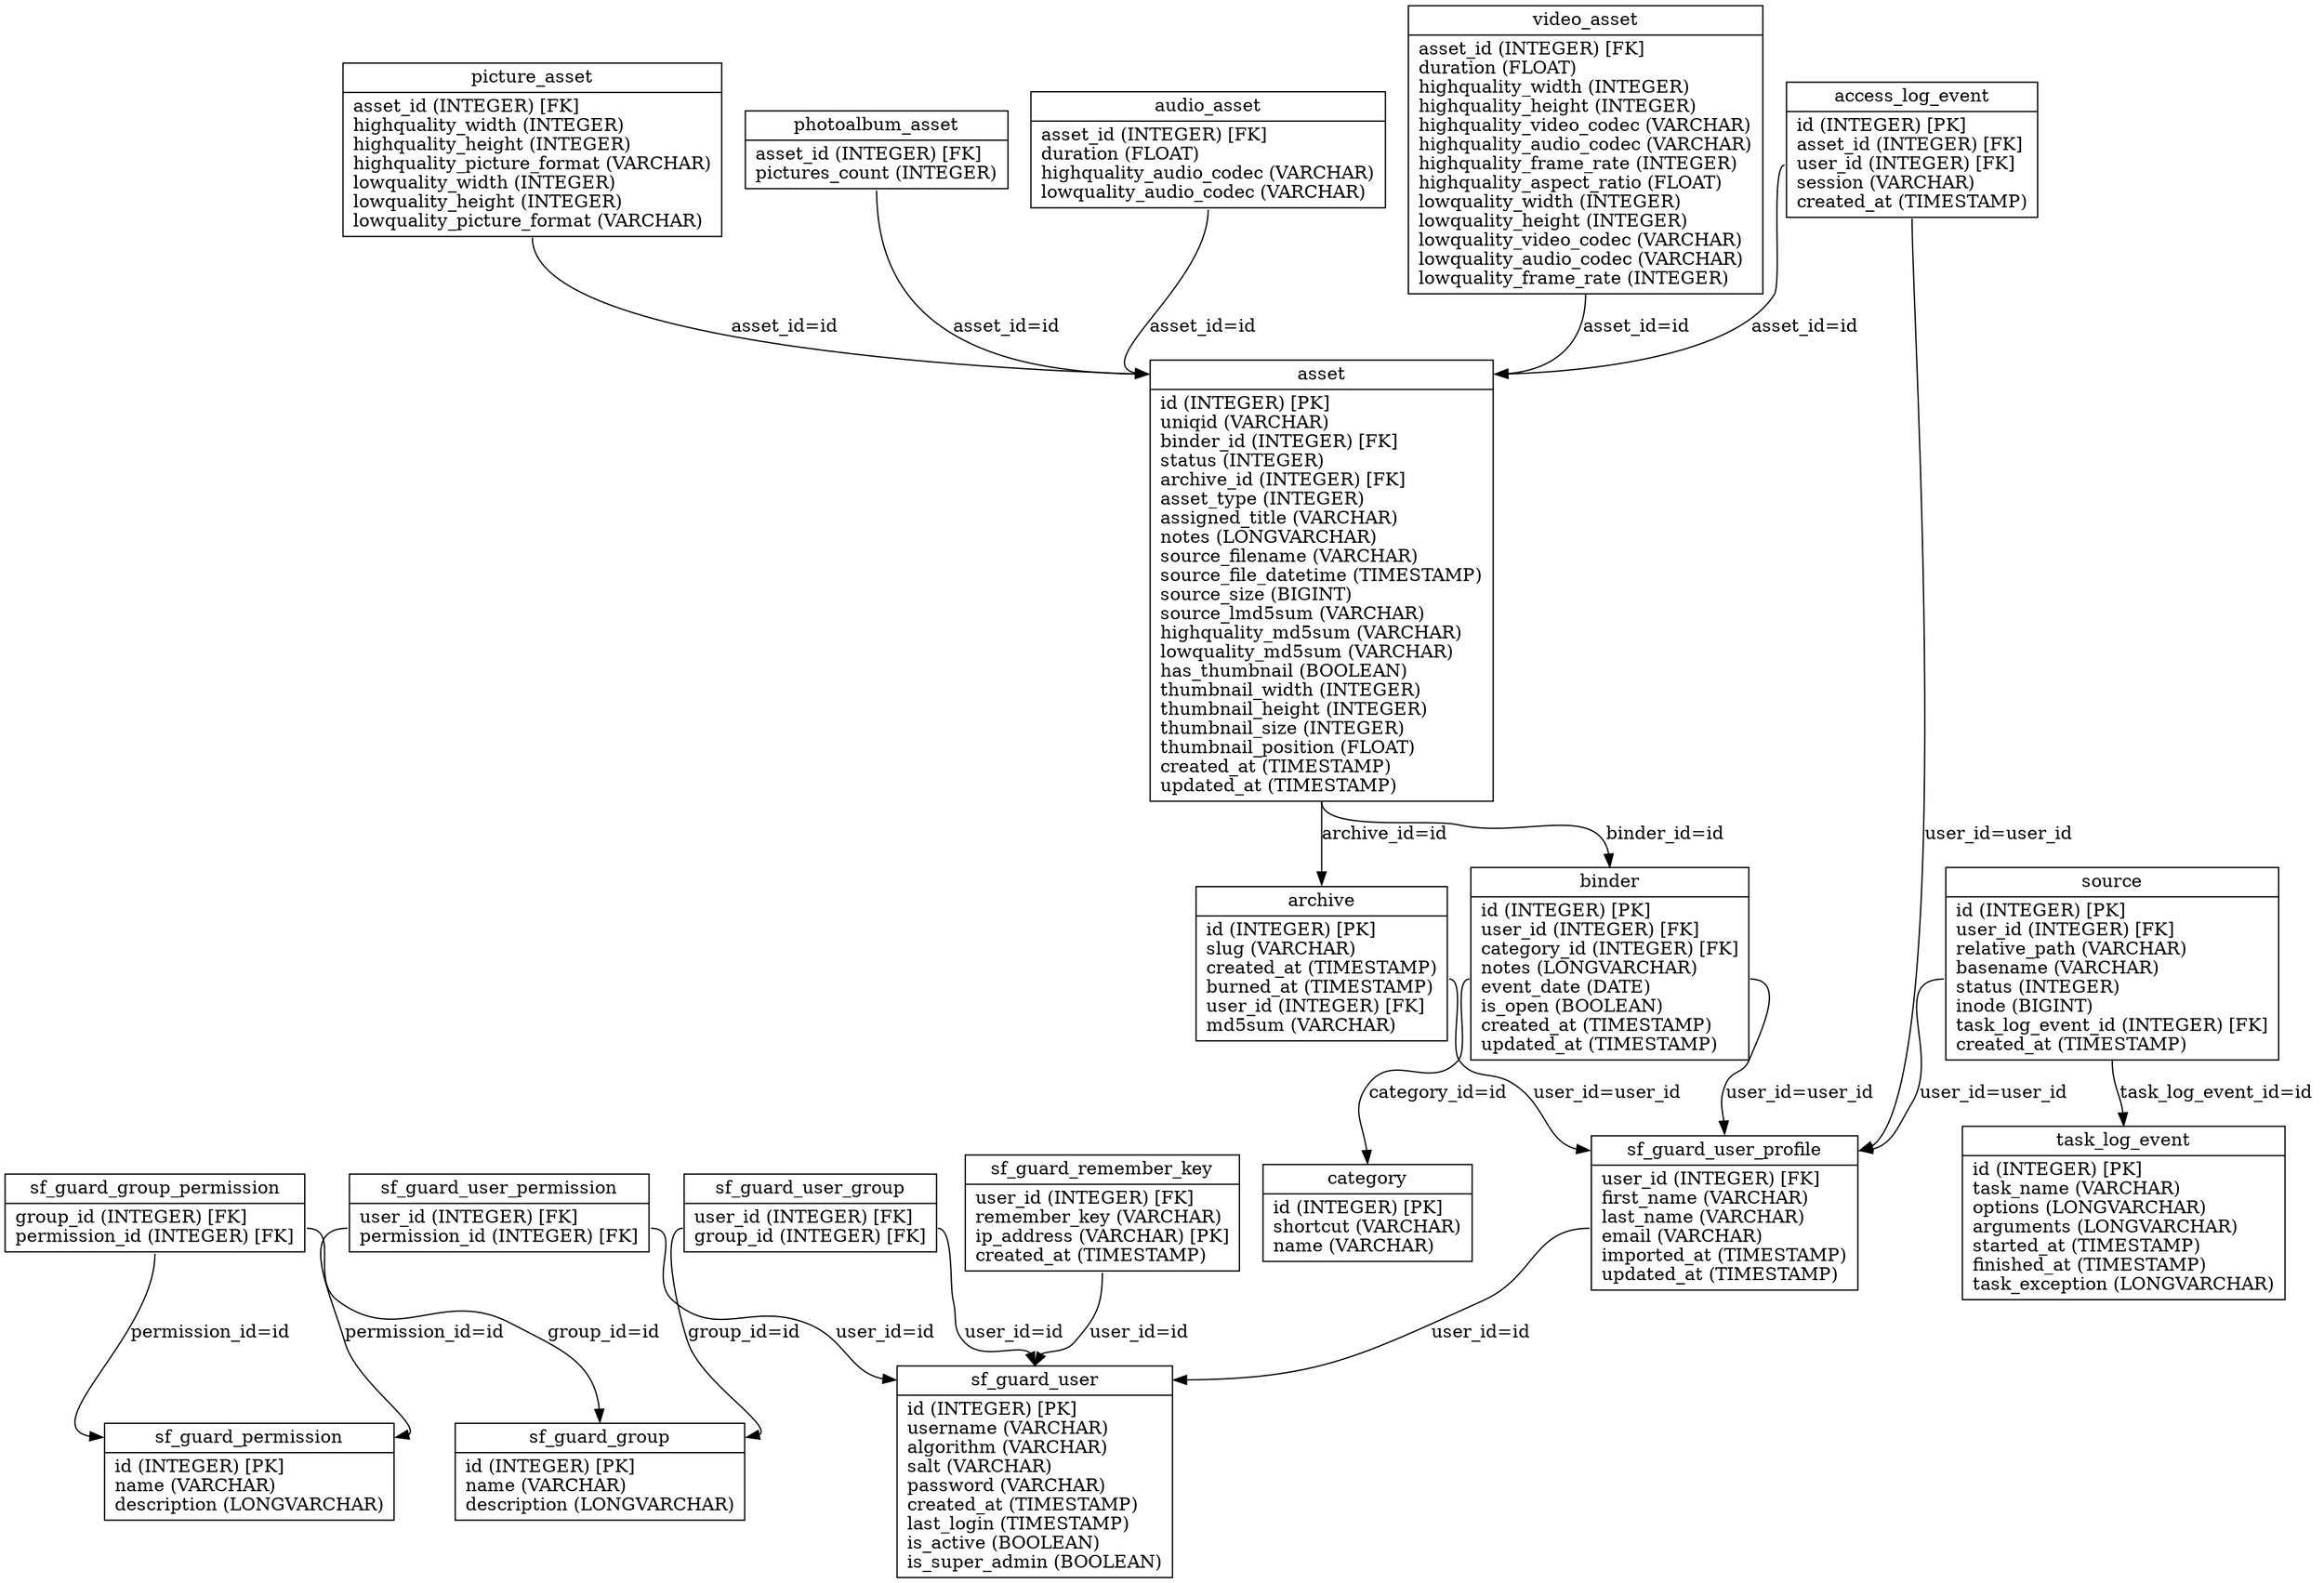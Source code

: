 digraph G {
nodesf_guard_group [label="{<table>sf_guard_group|<cols>id (INTEGER) [PK]\lname (VARCHAR)\ldescription (LONGVARCHAR)\l}", shape=record];
nodesf_guard_permission [label="{<table>sf_guard_permission|<cols>id (INTEGER) [PK]\lname (VARCHAR)\ldescription (LONGVARCHAR)\l}", shape=record];
nodesf_guard_group_permission [label="{<table>sf_guard_group_permission|<cols>group_id (INTEGER) [FK]\lpermission_id (INTEGER) [FK]\l}", shape=record];
nodesf_guard_user [label="{<table>sf_guard_user|<cols>id (INTEGER) [PK]\lusername (VARCHAR)\lalgorithm (VARCHAR)\lsalt (VARCHAR)\lpassword (VARCHAR)\lcreated_at (TIMESTAMP)\llast_login (TIMESTAMP)\lis_active (BOOLEAN)\lis_super_admin (BOOLEAN)\l}", shape=record];
nodesf_guard_user_permission [label="{<table>sf_guard_user_permission|<cols>user_id (INTEGER) [FK]\lpermission_id (INTEGER) [FK]\l}", shape=record];
nodesf_guard_user_group [label="{<table>sf_guard_user_group|<cols>user_id (INTEGER) [FK]\lgroup_id (INTEGER) [FK]\l}", shape=record];
nodesf_guard_remember_key [label="{<table>sf_guard_remember_key|<cols>user_id (INTEGER) [FK]\lremember_key (VARCHAR)\lip_address (VARCHAR) [PK]\lcreated_at (TIMESTAMP)\l}", shape=record];
nodesf_guard_user_profile [label="{<table>sf_guard_user_profile|<cols>user_id (INTEGER) [FK]\lfirst_name (VARCHAR)\llast_name (VARCHAR)\lemail (VARCHAR)\limported_at (TIMESTAMP)\lupdated_at (TIMESTAMP)\l}", shape=record];
nodeasset [label="{<table>asset|<cols>id (INTEGER) [PK]\luniqid (VARCHAR)\lbinder_id (INTEGER) [FK]\lstatus (INTEGER)\larchive_id (INTEGER) [FK]\lasset_type (INTEGER)\lassigned_title (VARCHAR)\lnotes (LONGVARCHAR)\lsource_filename (VARCHAR)\lsource_file_datetime (TIMESTAMP)\lsource_size (BIGINT)\lsource_lmd5sum (VARCHAR)\lhighquality_md5sum (VARCHAR)\llowquality_md5sum (VARCHAR)\lhas_thumbnail (BOOLEAN)\lthumbnail_width (INTEGER)\lthumbnail_height (INTEGER)\lthumbnail_size (INTEGER)\lthumbnail_position (FLOAT)\lcreated_at (TIMESTAMP)\lupdated_at (TIMESTAMP)\l}", shape=record];
nodevideo_asset [label="{<table>video_asset|<cols>asset_id (INTEGER) [FK]\lduration (FLOAT)\lhighquality_width (INTEGER)\lhighquality_height (INTEGER)\lhighquality_video_codec (VARCHAR)\lhighquality_audio_codec (VARCHAR)\lhighquality_frame_rate (INTEGER)\lhighquality_aspect_ratio (FLOAT)\llowquality_width (INTEGER)\llowquality_height (INTEGER)\llowquality_video_codec (VARCHAR)\llowquality_audio_codec (VARCHAR)\llowquality_frame_rate (INTEGER)\l}", shape=record];
nodepicture_asset [label="{<table>picture_asset|<cols>asset_id (INTEGER) [FK]\lhighquality_width (INTEGER)\lhighquality_height (INTEGER)\lhighquality_picture_format (VARCHAR)\llowquality_width (INTEGER)\llowquality_height (INTEGER)\llowquality_picture_format (VARCHAR)\l}", shape=record];
nodephotoalbum_asset [label="{<table>photoalbum_asset|<cols>asset_id (INTEGER) [FK]\lpictures_count (INTEGER)\l}", shape=record];
nodeaudio_asset [label="{<table>audio_asset|<cols>asset_id (INTEGER) [FK]\lduration (FLOAT)\lhighquality_audio_codec (VARCHAR)\llowquality_audio_codec (VARCHAR)\l}", shape=record];
nodebinder [label="{<table>binder|<cols>id (INTEGER) [PK]\luser_id (INTEGER) [FK]\lcategory_id (INTEGER) [FK]\lnotes (LONGVARCHAR)\levent_date (DATE)\lis_open (BOOLEAN)\lcreated_at (TIMESTAMP)\lupdated_at (TIMESTAMP)\l}", shape=record];
nodearchive [label="{<table>archive|<cols>id (INTEGER) [PK]\lslug (VARCHAR)\lcreated_at (TIMESTAMP)\lburned_at (TIMESTAMP)\luser_id (INTEGER) [FK]\lmd5sum (VARCHAR)\l}", shape=record];
nodecategory [label="{<table>category|<cols>id (INTEGER) [PK]\lshortcut (VARCHAR)\lname (VARCHAR)\l}", shape=record];
nodeaccess_log_event [label="{<table>access_log_event|<cols>id (INTEGER) [PK]\lasset_id (INTEGER) [FK]\luser_id (INTEGER) [FK]\lsession (VARCHAR)\lcreated_at (TIMESTAMP)\l}", shape=record];
nodetask_log_event [label="{<table>task_log_event|<cols>id (INTEGER) [PK]\ltask_name (VARCHAR)\loptions (LONGVARCHAR)\larguments (LONGVARCHAR)\lstarted_at (TIMESTAMP)\lfinished_at (TIMESTAMP)\ltask_exception (LONGVARCHAR)\l}", shape=record];
nodesource [label="{<table>source|<cols>id (INTEGER) [PK]\luser_id (INTEGER) [FK]\lrelative_path (VARCHAR)\lbasename (VARCHAR)\lstatus (INTEGER)\linode (BIGINT)\ltask_log_event_id (INTEGER) [FK]\lcreated_at (TIMESTAMP)\l}", shape=record];

nodesf_guard_group_permission:cols -> nodesf_guard_group:table [label="group_id=id "];
nodesf_guard_group_permission:cols -> nodesf_guard_permission:table [label="permission_id=id "];
nodesf_guard_user_permission:cols -> nodesf_guard_user:table [label="user_id=id "];
nodesf_guard_user_permission:cols -> nodesf_guard_permission:table [label="permission_id=id "];
nodesf_guard_user_group:cols -> nodesf_guard_user:table [label="user_id=id "];
nodesf_guard_user_group:cols -> nodesf_guard_group:table [label="group_id=id "];
nodesf_guard_remember_key:cols -> nodesf_guard_user:table [label="user_id=id "];
nodesf_guard_user_profile:cols -> nodesf_guard_user:table [label="user_id=id "];
nodeasset:cols -> nodebinder:table [label="binder_id=id "];
nodeasset:cols -> nodearchive:table [label="archive_id=id "];
nodevideo_asset:cols -> nodeasset:table [label="asset_id=id "];
nodepicture_asset:cols -> nodeasset:table [label="asset_id=id "];
nodephotoalbum_asset:cols -> nodeasset:table [label="asset_id=id "];
nodeaudio_asset:cols -> nodeasset:table [label="asset_id=id "];
nodebinder:cols -> nodesf_guard_user_profile:table [label="user_id=user_id "];
nodebinder:cols -> nodecategory:table [label="category_id=id "];
nodearchive:cols -> nodesf_guard_user_profile:table [label="user_id=user_id "];
nodeaccess_log_event:cols -> nodeasset:table [label="asset_id=id "];
nodeaccess_log_event:cols -> nodesf_guard_user_profile:table [label="user_id=user_id "];
nodesource:cols -> nodesf_guard_user_profile:table [label="user_id=user_id "];
nodesource:cols -> nodetask_log_event:table [label="task_log_event_id=id "];
}
